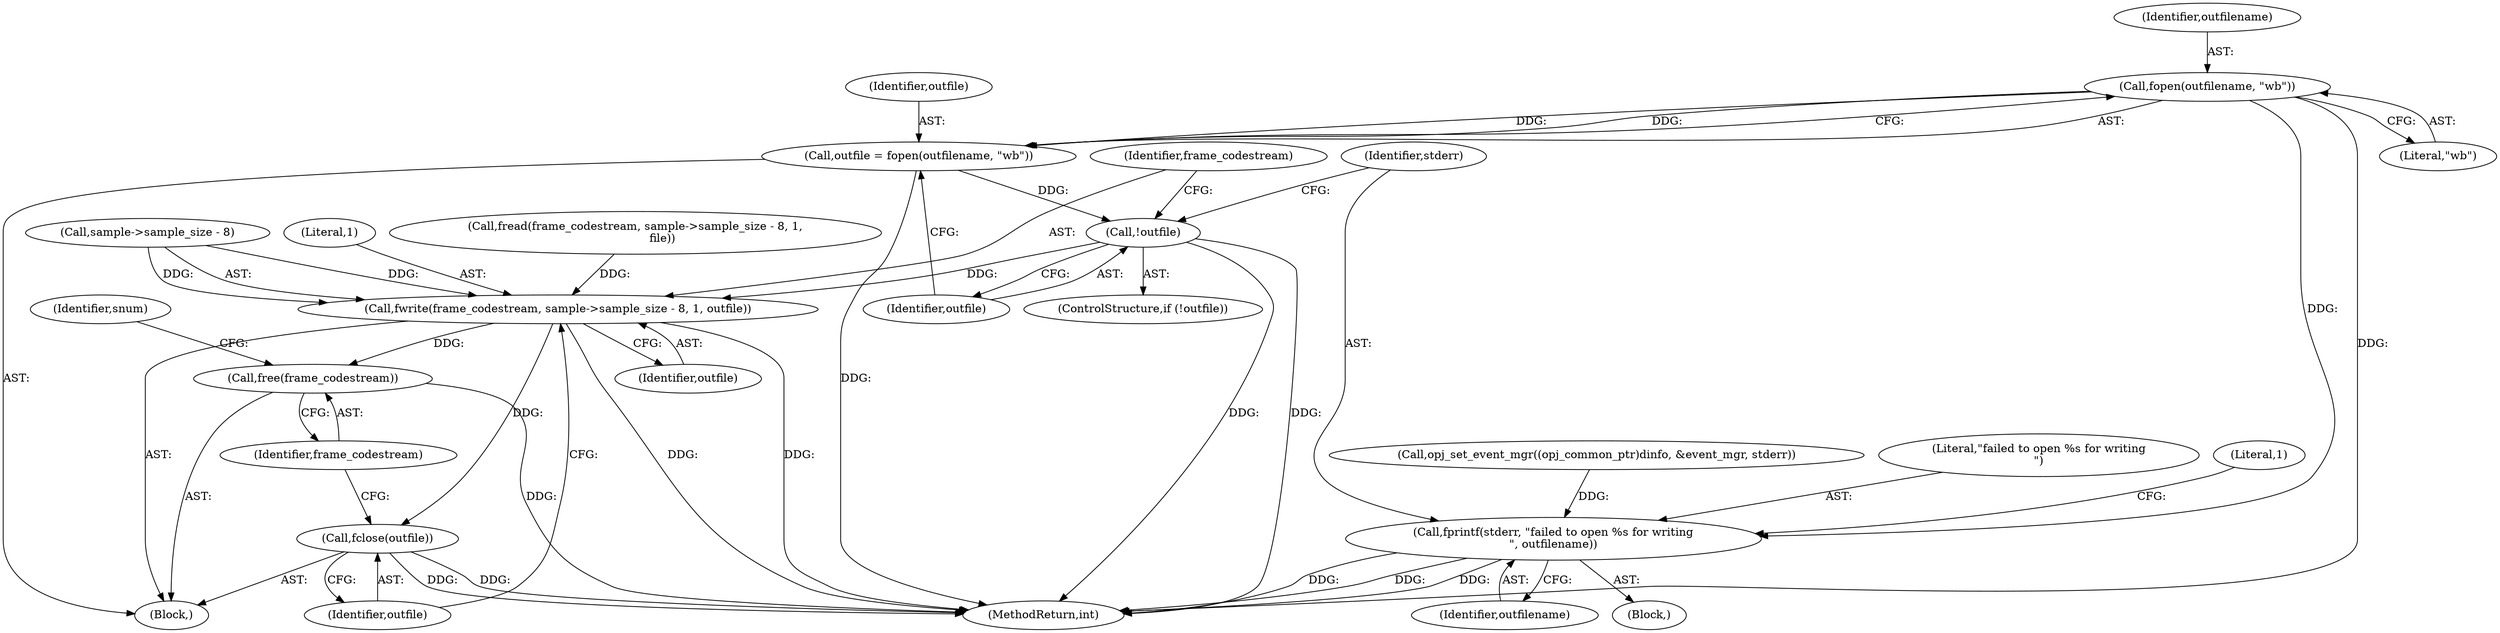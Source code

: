 digraph "0_openjpeg_6d8c0c06ee32dc03ba80acd48334e98728e56cf5@API" {
"1000319" [label="(Call,fopen(outfilename, \"wb\"))"];
"1000317" [label="(Call,outfile = fopen(outfilename, \"wb\"))"];
"1000323" [label="(Call,!outfile)"];
"1000332" [label="(Call,fwrite(frame_codestream, sample->sample_size - 8, 1, outfile))"];
"1000341" [label="(Call,fclose(outfile))"];
"1000343" [label="(Call,free(frame_codestream))"];
"1000326" [label="(Call,fprintf(stderr, \"failed to open %s for writing\n\", outfilename))"];
"1000258" [label="(Block,)"];
"1000321" [label="(Literal,\"wb\")"];
"1000285" [label="(Call,fread(frame_codestream, sample->sample_size - 8, 1,\n               file))"];
"1000329" [label="(Identifier,outfilename)"];
"1000186" [label="(Call,opj_set_event_mgr((opj_common_ptr)dinfo, &event_mgr, stderr))"];
"1000324" [label="(Identifier,outfile)"];
"1000343" [label="(Call,free(frame_codestream))"];
"1000342" [label="(Identifier,outfile)"];
"1000333" [label="(Identifier,frame_codestream)"];
"1000257" [label="(Identifier,snum)"];
"1000344" [label="(Identifier,frame_codestream)"];
"1000327" [label="(Identifier,stderr)"];
"1000341" [label="(Call,fclose(outfile))"];
"1000328" [label="(Literal,\"failed to open %s for writing\n\")"];
"1000318" [label="(Identifier,outfile)"];
"1000332" [label="(Call,fwrite(frame_codestream, sample->sample_size - 8, 1, outfile))"];
"1000323" [label="(Call,!outfile)"];
"1000326" [label="(Call,fprintf(stderr, \"failed to open %s for writing\n\", outfilename))"];
"1000319" [label="(Call,fopen(outfilename, \"wb\"))"];
"1000331" [label="(Literal,1)"];
"1000362" [label="(MethodReturn,int)"];
"1000340" [label="(Identifier,outfile)"];
"1000325" [label="(Block,)"];
"1000317" [label="(Call,outfile = fopen(outfilename, \"wb\"))"];
"1000334" [label="(Call,sample->sample_size - 8)"];
"1000322" [label="(ControlStructure,if (!outfile))"];
"1000339" [label="(Literal,1)"];
"1000320" [label="(Identifier,outfilename)"];
"1000319" -> "1000317"  [label="AST: "];
"1000319" -> "1000321"  [label="CFG: "];
"1000320" -> "1000319"  [label="AST: "];
"1000321" -> "1000319"  [label="AST: "];
"1000317" -> "1000319"  [label="CFG: "];
"1000319" -> "1000362"  [label="DDG: "];
"1000319" -> "1000317"  [label="DDG: "];
"1000319" -> "1000317"  [label="DDG: "];
"1000319" -> "1000326"  [label="DDG: "];
"1000317" -> "1000258"  [label="AST: "];
"1000318" -> "1000317"  [label="AST: "];
"1000324" -> "1000317"  [label="CFG: "];
"1000317" -> "1000362"  [label="DDG: "];
"1000317" -> "1000323"  [label="DDG: "];
"1000323" -> "1000322"  [label="AST: "];
"1000323" -> "1000324"  [label="CFG: "];
"1000324" -> "1000323"  [label="AST: "];
"1000327" -> "1000323"  [label="CFG: "];
"1000333" -> "1000323"  [label="CFG: "];
"1000323" -> "1000362"  [label="DDG: "];
"1000323" -> "1000362"  [label="DDG: "];
"1000323" -> "1000332"  [label="DDG: "];
"1000332" -> "1000258"  [label="AST: "];
"1000332" -> "1000340"  [label="CFG: "];
"1000333" -> "1000332"  [label="AST: "];
"1000334" -> "1000332"  [label="AST: "];
"1000339" -> "1000332"  [label="AST: "];
"1000340" -> "1000332"  [label="AST: "];
"1000342" -> "1000332"  [label="CFG: "];
"1000332" -> "1000362"  [label="DDG: "];
"1000332" -> "1000362"  [label="DDG: "];
"1000285" -> "1000332"  [label="DDG: "];
"1000334" -> "1000332"  [label="DDG: "];
"1000334" -> "1000332"  [label="DDG: "];
"1000332" -> "1000341"  [label="DDG: "];
"1000332" -> "1000343"  [label="DDG: "];
"1000341" -> "1000258"  [label="AST: "];
"1000341" -> "1000342"  [label="CFG: "];
"1000342" -> "1000341"  [label="AST: "];
"1000344" -> "1000341"  [label="CFG: "];
"1000341" -> "1000362"  [label="DDG: "];
"1000341" -> "1000362"  [label="DDG: "];
"1000343" -> "1000258"  [label="AST: "];
"1000343" -> "1000344"  [label="CFG: "];
"1000344" -> "1000343"  [label="AST: "];
"1000257" -> "1000343"  [label="CFG: "];
"1000343" -> "1000362"  [label="DDG: "];
"1000326" -> "1000325"  [label="AST: "];
"1000326" -> "1000329"  [label="CFG: "];
"1000327" -> "1000326"  [label="AST: "];
"1000328" -> "1000326"  [label="AST: "];
"1000329" -> "1000326"  [label="AST: "];
"1000331" -> "1000326"  [label="CFG: "];
"1000326" -> "1000362"  [label="DDG: "];
"1000326" -> "1000362"  [label="DDG: "];
"1000326" -> "1000362"  [label="DDG: "];
"1000186" -> "1000326"  [label="DDG: "];
}
